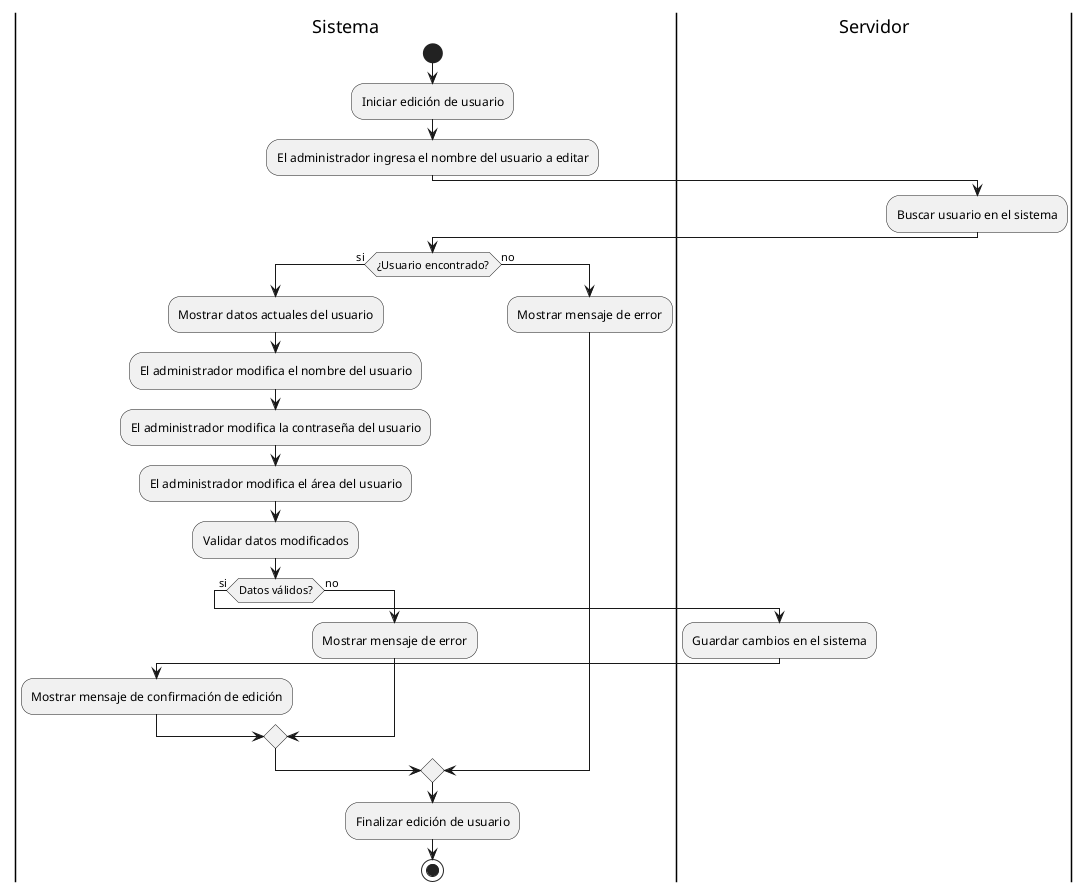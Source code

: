 @startuml Editar usuario

|Sistema|
start
:Iniciar edición de usuario;
:El administrador ingresa el nombre del usuario a editar;
|Servidor|
:Buscar usuario en el sistema;
|Sistema|
if (¿Usuario encontrado?) then (si)
    :Mostrar datos actuales del usuario;
    :El administrador modifica el nombre del usuario;
    :El administrador modifica la contraseña del usuario;
    :El administrador modifica el área del usuario;
    :Validar datos modificados;
    if (Datos válidos?) then (si)
        |Servidor|
        :Guardar cambios en el sistema;
        |Sistema|
        :Mostrar mensaje de confirmación de edición;
    else (no)
        :Mostrar mensaje de error;
    endif
else (no)
    :Mostrar mensaje de error;
endif
:Finalizar edición de usuario;
stop

@enduml

